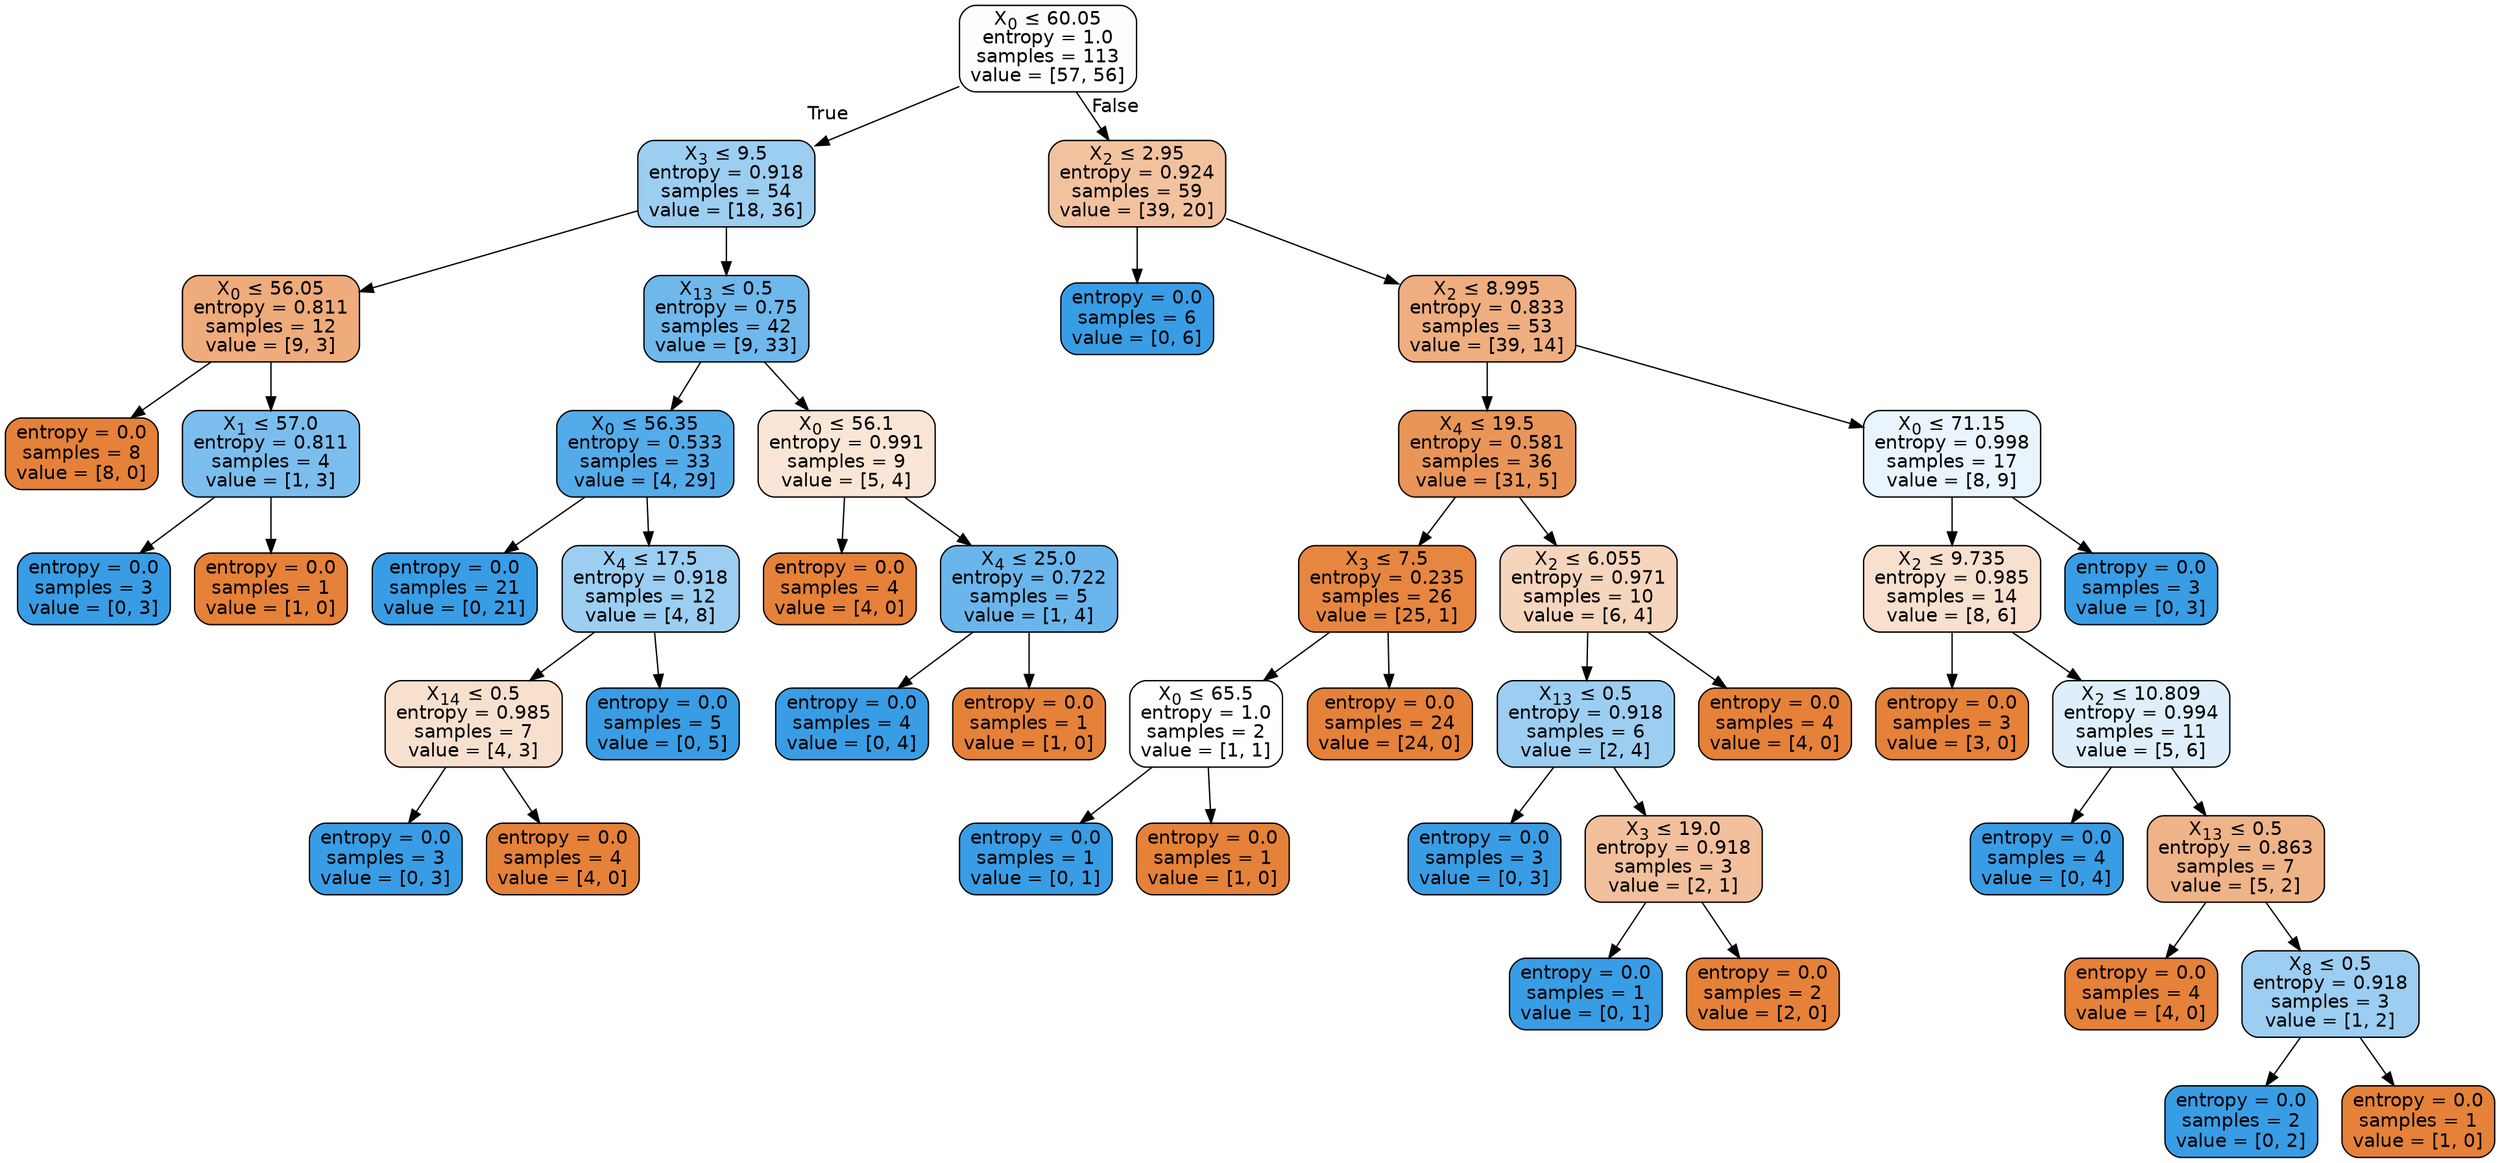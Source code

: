 digraph Tree {
node [shape=box, style="filled, rounded", color="black", fontname="helvetica"] ;
edge [fontname="helvetica"] ;
0 [label=<X<SUB>0</SUB> &le; 60.05<br/>entropy = 1.0<br/>samples = 113<br/>value = [57, 56]>, fillcolor="#fffdfc"] ;
1 [label=<X<SUB>3</SUB> &le; 9.5<br/>entropy = 0.918<br/>samples = 54<br/>value = [18, 36]>, fillcolor="#9ccef2"] ;
0 -> 1 [labeldistance=2.5, labelangle=45, headlabel="True"] ;
2 [label=<X<SUB>0</SUB> &le; 56.05<br/>entropy = 0.811<br/>samples = 12<br/>value = [9, 3]>, fillcolor="#eeab7b"] ;
1 -> 2 ;
3 [label=<entropy = 0.0<br/>samples = 8<br/>value = [8, 0]>, fillcolor="#e58139"] ;
2 -> 3 ;
4 [label=<X<SUB>1</SUB> &le; 57.0<br/>entropy = 0.811<br/>samples = 4<br/>value = [1, 3]>, fillcolor="#7bbeee"] ;
2 -> 4 ;
5 [label=<entropy = 0.0<br/>samples = 3<br/>value = [0, 3]>, fillcolor="#399de5"] ;
4 -> 5 ;
6 [label=<entropy = 0.0<br/>samples = 1<br/>value = [1, 0]>, fillcolor="#e58139"] ;
4 -> 6 ;
7 [label=<X<SUB>13</SUB> &le; 0.5<br/>entropy = 0.75<br/>samples = 42<br/>value = [9, 33]>, fillcolor="#6fb8ec"] ;
1 -> 7 ;
8 [label=<X<SUB>0</SUB> &le; 56.35<br/>entropy = 0.533<br/>samples = 33<br/>value = [4, 29]>, fillcolor="#54abe9"] ;
7 -> 8 ;
9 [label=<entropy = 0.0<br/>samples = 21<br/>value = [0, 21]>, fillcolor="#399de5"] ;
8 -> 9 ;
10 [label=<X<SUB>4</SUB> &le; 17.5<br/>entropy = 0.918<br/>samples = 12<br/>value = [4, 8]>, fillcolor="#9ccef2"] ;
8 -> 10 ;
11 [label=<X<SUB>14</SUB> &le; 0.5<br/>entropy = 0.985<br/>samples = 7<br/>value = [4, 3]>, fillcolor="#f8e0ce"] ;
10 -> 11 ;
12 [label=<entropy = 0.0<br/>samples = 3<br/>value = [0, 3]>, fillcolor="#399de5"] ;
11 -> 12 ;
13 [label=<entropy = 0.0<br/>samples = 4<br/>value = [4, 0]>, fillcolor="#e58139"] ;
11 -> 13 ;
14 [label=<entropy = 0.0<br/>samples = 5<br/>value = [0, 5]>, fillcolor="#399de5"] ;
10 -> 14 ;
15 [label=<X<SUB>0</SUB> &le; 56.1<br/>entropy = 0.991<br/>samples = 9<br/>value = [5, 4]>, fillcolor="#fae6d7"] ;
7 -> 15 ;
16 [label=<entropy = 0.0<br/>samples = 4<br/>value = [4, 0]>, fillcolor="#e58139"] ;
15 -> 16 ;
17 [label=<X<SUB>4</SUB> &le; 25.0<br/>entropy = 0.722<br/>samples = 5<br/>value = [1, 4]>, fillcolor="#6ab6ec"] ;
15 -> 17 ;
18 [label=<entropy = 0.0<br/>samples = 4<br/>value = [0, 4]>, fillcolor="#399de5"] ;
17 -> 18 ;
19 [label=<entropy = 0.0<br/>samples = 1<br/>value = [1, 0]>, fillcolor="#e58139"] ;
17 -> 19 ;
20 [label=<X<SUB>2</SUB> &le; 2.95<br/>entropy = 0.924<br/>samples = 59<br/>value = [39, 20]>, fillcolor="#f2c29f"] ;
0 -> 20 [labeldistance=2.5, labelangle=-45, headlabel="False"] ;
21 [label=<entropy = 0.0<br/>samples = 6<br/>value = [0, 6]>, fillcolor="#399de5"] ;
20 -> 21 ;
22 [label=<X<SUB>2</SUB> &le; 8.995<br/>entropy = 0.833<br/>samples = 53<br/>value = [39, 14]>, fillcolor="#eeae80"] ;
20 -> 22 ;
23 [label=<X<SUB>4</SUB> &le; 19.5<br/>entropy = 0.581<br/>samples = 36<br/>value = [31, 5]>, fillcolor="#e99559"] ;
22 -> 23 ;
24 [label=<X<SUB>3</SUB> &le; 7.5<br/>entropy = 0.235<br/>samples = 26<br/>value = [25, 1]>, fillcolor="#e68641"] ;
23 -> 24 ;
25 [label=<X<SUB>0</SUB> &le; 65.5<br/>entropy = 1.0<br/>samples = 2<br/>value = [1, 1]>, fillcolor="#ffffff"] ;
24 -> 25 ;
26 [label=<entropy = 0.0<br/>samples = 1<br/>value = [0, 1]>, fillcolor="#399de5"] ;
25 -> 26 ;
27 [label=<entropy = 0.0<br/>samples = 1<br/>value = [1, 0]>, fillcolor="#e58139"] ;
25 -> 27 ;
28 [label=<entropy = 0.0<br/>samples = 24<br/>value = [24, 0]>, fillcolor="#e58139"] ;
24 -> 28 ;
29 [label=<X<SUB>2</SUB> &le; 6.055<br/>entropy = 0.971<br/>samples = 10<br/>value = [6, 4]>, fillcolor="#f6d5bd"] ;
23 -> 29 ;
30 [label=<X<SUB>13</SUB> &le; 0.5<br/>entropy = 0.918<br/>samples = 6<br/>value = [2, 4]>, fillcolor="#9ccef2"] ;
29 -> 30 ;
31 [label=<entropy = 0.0<br/>samples = 3<br/>value = [0, 3]>, fillcolor="#399de5"] ;
30 -> 31 ;
32 [label=<X<SUB>3</SUB> &le; 19.0<br/>entropy = 0.918<br/>samples = 3<br/>value = [2, 1]>, fillcolor="#f2c09c"] ;
30 -> 32 ;
33 [label=<entropy = 0.0<br/>samples = 1<br/>value = [0, 1]>, fillcolor="#399de5"] ;
32 -> 33 ;
34 [label=<entropy = 0.0<br/>samples = 2<br/>value = [2, 0]>, fillcolor="#e58139"] ;
32 -> 34 ;
35 [label=<entropy = 0.0<br/>samples = 4<br/>value = [4, 0]>, fillcolor="#e58139"] ;
29 -> 35 ;
36 [label=<X<SUB>0</SUB> &le; 71.15<br/>entropy = 0.998<br/>samples = 17<br/>value = [8, 9]>, fillcolor="#e9f4fc"] ;
22 -> 36 ;
37 [label=<X<SUB>2</SUB> &le; 9.735<br/>entropy = 0.985<br/>samples = 14<br/>value = [8, 6]>, fillcolor="#f8e0ce"] ;
36 -> 37 ;
38 [label=<entropy = 0.0<br/>samples = 3<br/>value = [3, 0]>, fillcolor="#e58139"] ;
37 -> 38 ;
39 [label=<X<SUB>2</SUB> &le; 10.809<br/>entropy = 0.994<br/>samples = 11<br/>value = [5, 6]>, fillcolor="#deeffb"] ;
37 -> 39 ;
40 [label=<entropy = 0.0<br/>samples = 4<br/>value = [0, 4]>, fillcolor="#399de5"] ;
39 -> 40 ;
41 [label=<X<SUB>13</SUB> &le; 0.5<br/>entropy = 0.863<br/>samples = 7<br/>value = [5, 2]>, fillcolor="#efb388"] ;
39 -> 41 ;
42 [label=<entropy = 0.0<br/>samples = 4<br/>value = [4, 0]>, fillcolor="#e58139"] ;
41 -> 42 ;
43 [label=<X<SUB>8</SUB> &le; 0.5<br/>entropy = 0.918<br/>samples = 3<br/>value = [1, 2]>, fillcolor="#9ccef2"] ;
41 -> 43 ;
44 [label=<entropy = 0.0<br/>samples = 2<br/>value = [0, 2]>, fillcolor="#399de5"] ;
43 -> 44 ;
45 [label=<entropy = 0.0<br/>samples = 1<br/>value = [1, 0]>, fillcolor="#e58139"] ;
43 -> 45 ;
46 [label=<entropy = 0.0<br/>samples = 3<br/>value = [0, 3]>, fillcolor="#399de5"] ;
36 -> 46 ;
}